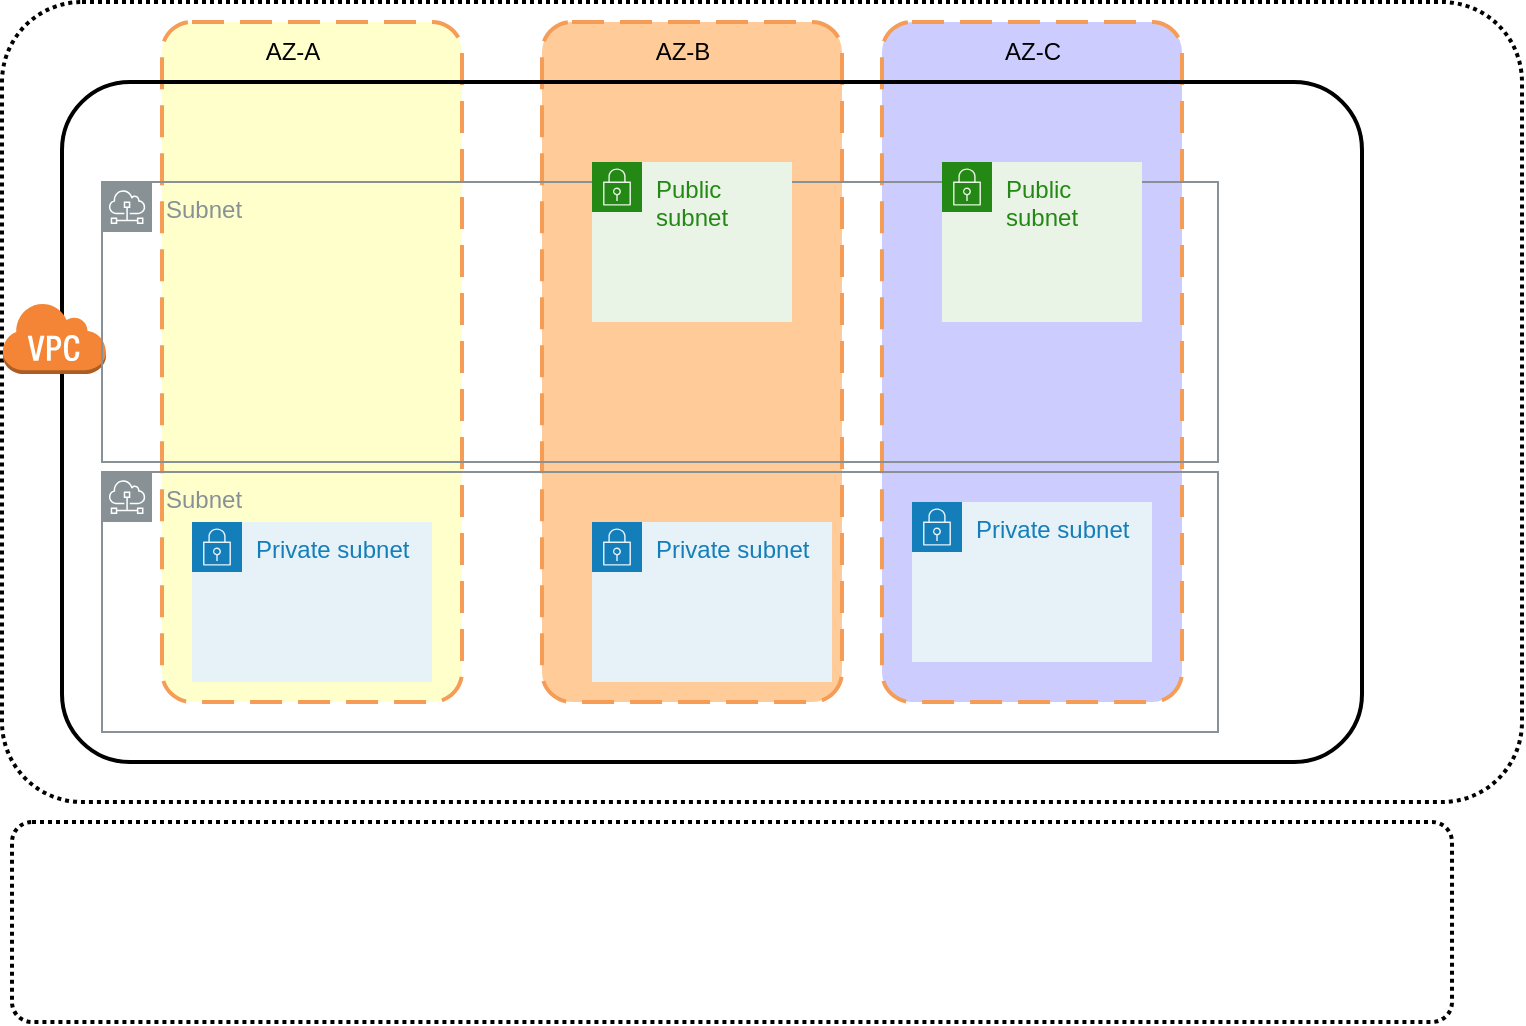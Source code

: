 <mxfile version="20.8.13" type="github">
  <diagram id="stbyG8PFdSv3hAW9tTvB" name="Page-1">
    <mxGraphModel dx="1194" dy="627" grid="1" gridSize="10" guides="1" tooltips="1" connect="1" arrows="1" fold="1" page="1" pageScale="1" pageWidth="850" pageHeight="1100" math="0" shadow="0">
      <root>
        <mxCell id="0" />
        <mxCell id="1" parent="0" />
        <mxCell id="larNTnmImganuYbGx3xY-1" value="" style="rounded=1;arcSize=10;dashed=1;fillColor=none;gradientColor=none;dashPattern=1 1;strokeWidth=2;" vertex="1" parent="1">
          <mxGeometry x="60" y="50" width="760" height="400" as="geometry" />
        </mxCell>
        <mxCell id="larNTnmImganuYbGx3xY-3" value="" style="rounded=1;arcSize=10;dashed=1;strokeColor=#F59D56;fillColor=#FFFFCC;gradientColor=none;dashPattern=8 4;strokeWidth=2;" vertex="1" parent="1">
          <mxGeometry x="140" y="60" width="150" height="340" as="geometry" />
        </mxCell>
        <mxCell id="larNTnmImganuYbGx3xY-4" value="" style="rounded=1;arcSize=10;dashed=1;strokeColor=#F59D56;fillColor=#FFCC99;gradientColor=none;dashPattern=8 4;strokeWidth=2;" vertex="1" parent="1">
          <mxGeometry x="330" y="60" width="150" height="340" as="geometry" />
        </mxCell>
        <mxCell id="larNTnmImganuYbGx3xY-5" value="" style="rounded=1;arcSize=10;dashed=1;strokeColor=#F59D56;fillColor=#CCCCFF;gradientColor=none;dashPattern=8 4;strokeWidth=2;" vertex="1" parent="1">
          <mxGeometry x="500" y="60" width="150" height="340" as="geometry" />
        </mxCell>
        <mxCell id="larNTnmImganuYbGx3xY-6" value="" style="rounded=1;arcSize=10;dashed=0;fillColor=none;gradientColor=none;strokeWidth=2;" vertex="1" parent="1">
          <mxGeometry x="90" y="90" width="650" height="340" as="geometry" />
        </mxCell>
        <mxCell id="larNTnmImganuYbGx3xY-7" value="" style="dashed=0;html=1;shape=mxgraph.aws3.virtual_private_cloud;fillColor=#F58536;gradientColor=none;dashed=0;" vertex="1" parent="1">
          <mxGeometry x="60" y="200" width="52" height="36" as="geometry" />
        </mxCell>
        <mxCell id="larNTnmImganuYbGx3xY-10" value="Subnet" style="sketch=0;outlineConnect=0;gradientColor=none;html=1;whiteSpace=wrap;fontSize=12;fontStyle=0;shape=mxgraph.aws4.group;grIcon=mxgraph.aws4.group_subnet;strokeColor=#879196;fillColor=none;verticalAlign=top;align=left;spacingLeft=30;fontColor=#879196;dashed=0;" vertex="1" parent="1">
          <mxGeometry x="110" y="140" width="558" height="140" as="geometry" />
        </mxCell>
        <mxCell id="larNTnmImganuYbGx3xY-11" value="Private subnet" style="points=[[0,0],[0.25,0],[0.5,0],[0.75,0],[1,0],[1,0.25],[1,0.5],[1,0.75],[1,1],[0.75,1],[0.5,1],[0.25,1],[0,1],[0,0.75],[0,0.5],[0,0.25]];outlineConnect=0;gradientColor=none;html=1;whiteSpace=wrap;fontSize=12;fontStyle=0;container=1;pointerEvents=0;collapsible=0;recursiveResize=0;shape=mxgraph.aws4.group;grIcon=mxgraph.aws4.group_security_group;grStroke=0;strokeColor=#147EBA;fillColor=#E6F2F8;verticalAlign=top;align=left;spacingLeft=30;fontColor=#147EBA;dashed=0;" vertex="1" parent="1">
          <mxGeometry x="515" y="300" width="120" height="80" as="geometry" />
        </mxCell>
        <mxCell id="larNTnmImganuYbGx3xY-12" value="Public subnet" style="points=[[0,0],[0.25,0],[0.5,0],[0.75,0],[1,0],[1,0.25],[1,0.5],[1,0.75],[1,1],[0.75,1],[0.5,1],[0.25,1],[0,1],[0,0.75],[0,0.5],[0,0.25]];outlineConnect=0;gradientColor=none;html=1;whiteSpace=wrap;fontSize=12;fontStyle=0;container=1;pointerEvents=0;collapsible=0;recursiveResize=0;shape=mxgraph.aws4.group;grIcon=mxgraph.aws4.group_security_group;grStroke=0;strokeColor=#248814;fillColor=#E9F3E6;verticalAlign=top;align=left;spacingLeft=30;fontColor=#248814;dashed=0;" vertex="1" parent="1">
          <mxGeometry x="355" y="130" width="100" height="80" as="geometry" />
        </mxCell>
        <mxCell id="larNTnmImganuYbGx3xY-13" value="Subnet" style="sketch=0;outlineConnect=0;gradientColor=none;html=1;whiteSpace=wrap;fontSize=12;fontStyle=0;shape=mxgraph.aws4.group;grIcon=mxgraph.aws4.group_subnet;strokeColor=#879196;fillColor=none;verticalAlign=top;align=left;spacingLeft=30;fontColor=#879196;dashed=0;" vertex="1" parent="1">
          <mxGeometry x="110" y="285" width="558" height="130" as="geometry" />
        </mxCell>
        <mxCell id="larNTnmImganuYbGx3xY-14" value="" style="rounded=1;arcSize=10;dashed=1;fillColor=none;gradientColor=none;dashPattern=1 1;strokeWidth=2;" vertex="1" parent="1">
          <mxGeometry x="65" y="460" width="720" height="100" as="geometry" />
        </mxCell>
        <mxCell id="larNTnmImganuYbGx3xY-15" value="Public subnet" style="points=[[0,0],[0.25,0],[0.5,0],[0.75,0],[1,0],[1,0.25],[1,0.5],[1,0.75],[1,1],[0.75,1],[0.5,1],[0.25,1],[0,1],[0,0.75],[0,0.5],[0,0.25]];outlineConnect=0;gradientColor=none;html=1;whiteSpace=wrap;fontSize=12;fontStyle=0;container=1;pointerEvents=0;collapsible=0;recursiveResize=0;shape=mxgraph.aws4.group;grIcon=mxgraph.aws4.group_security_group;grStroke=0;strokeColor=#248814;fillColor=#E9F3E6;verticalAlign=top;align=left;spacingLeft=30;fontColor=#248814;dashed=0;" vertex="1" parent="1">
          <mxGeometry x="530" y="130" width="100" height="80" as="geometry" />
        </mxCell>
        <mxCell id="larNTnmImganuYbGx3xY-16" value="Private subnet" style="points=[[0,0],[0.25,0],[0.5,0],[0.75,0],[1,0],[1,0.25],[1,0.5],[1,0.75],[1,1],[0.75,1],[0.5,1],[0.25,1],[0,1],[0,0.75],[0,0.5],[0,0.25]];outlineConnect=0;gradientColor=none;html=1;whiteSpace=wrap;fontSize=12;fontStyle=0;container=1;pointerEvents=0;collapsible=0;recursiveResize=0;shape=mxgraph.aws4.group;grIcon=mxgraph.aws4.group_security_group;grStroke=0;strokeColor=#147EBA;fillColor=#E6F2F8;verticalAlign=top;align=left;spacingLeft=30;fontColor=#147EBA;dashed=0;" vertex="1" parent="1">
          <mxGeometry x="355" y="310" width="120" height="80" as="geometry" />
        </mxCell>
        <mxCell id="larNTnmImganuYbGx3xY-17" value="Private subnet" style="points=[[0,0],[0.25,0],[0.5,0],[0.75,0],[1,0],[1,0.25],[1,0.5],[1,0.75],[1,1],[0.75,1],[0.5,1],[0.25,1],[0,1],[0,0.75],[0,0.5],[0,0.25]];outlineConnect=0;gradientColor=none;html=1;whiteSpace=wrap;fontSize=12;fontStyle=0;container=1;pointerEvents=0;collapsible=0;recursiveResize=0;shape=mxgraph.aws4.group;grIcon=mxgraph.aws4.group_security_group;grStroke=0;strokeColor=#147EBA;fillColor=#E6F2F8;verticalAlign=top;align=left;spacingLeft=30;fontColor=#147EBA;dashed=0;" vertex="1" parent="1">
          <mxGeometry x="155" y="310" width="120" height="80" as="geometry" />
        </mxCell>
        <mxCell id="larNTnmImganuYbGx3xY-18" value="AZ-A" style="text;html=1;align=center;verticalAlign=middle;resizable=0;points=[];autosize=1;strokeColor=none;fillColor=none;" vertex="1" parent="1">
          <mxGeometry x="180" y="60" width="50" height="30" as="geometry" />
        </mxCell>
        <mxCell id="larNTnmImganuYbGx3xY-19" value="AZ-B" style="text;html=1;align=center;verticalAlign=middle;resizable=0;points=[];autosize=1;strokeColor=none;fillColor=none;" vertex="1" parent="1">
          <mxGeometry x="375" y="60" width="50" height="30" as="geometry" />
        </mxCell>
        <mxCell id="larNTnmImganuYbGx3xY-20" value="AZ-C" style="text;html=1;align=center;verticalAlign=middle;resizable=0;points=[];autosize=1;strokeColor=none;fillColor=none;" vertex="1" parent="1">
          <mxGeometry x="550" y="60" width="50" height="30" as="geometry" />
        </mxCell>
      </root>
    </mxGraphModel>
  </diagram>
</mxfile>
